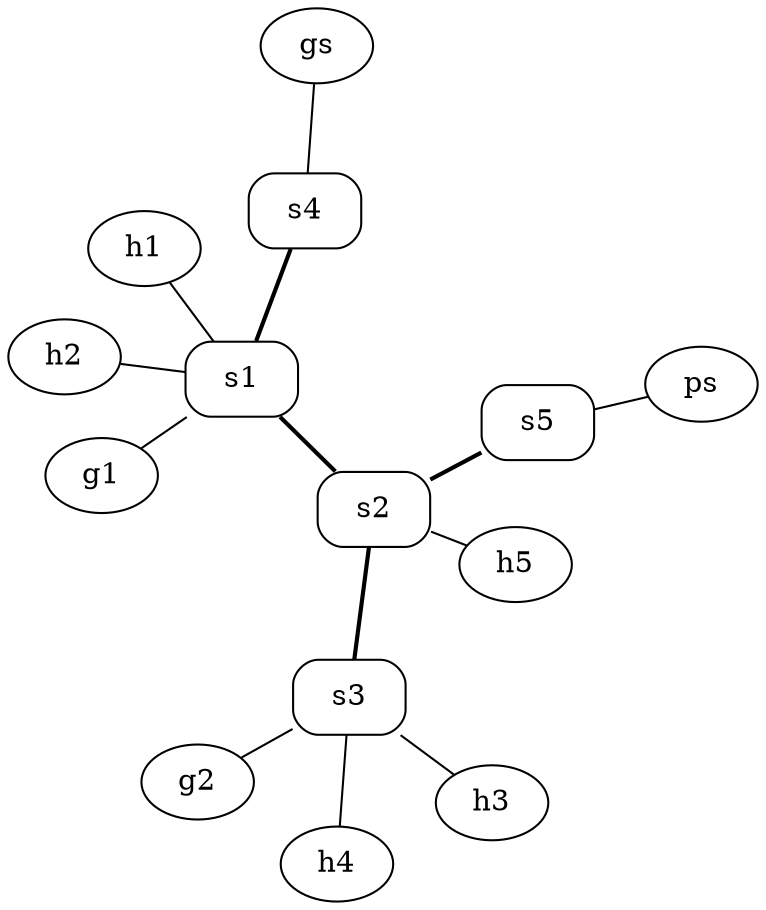 // filepath: /home/comnetsemu/on-demand-sdn-slices/on-demand-sdn-slices/topology.dot
graph on_demand_sdn_slices {
    layout=neato;
    node [shape=box, style=rounded];
    
    s1; s2; s3; s4; s5;

    node [shape=ellipse, style=""];

    h1; h2; h3; h4; h5;
    g1; g2; gs; ps;

    edge [penwidth=2];
    s1 -- s2;
    s1 -- s4;
    s2 -- s3;
    s2 -- s5;

    edge [penwidth=1];
    h1 -- s1;
    h2 -- s1;
    g1 -- s1;
    h5 -- s2;
    h3 -- s3;
    h4 -- s3;
    g2 -- s3;
    gs -- s4;
    ps -- s5;
}